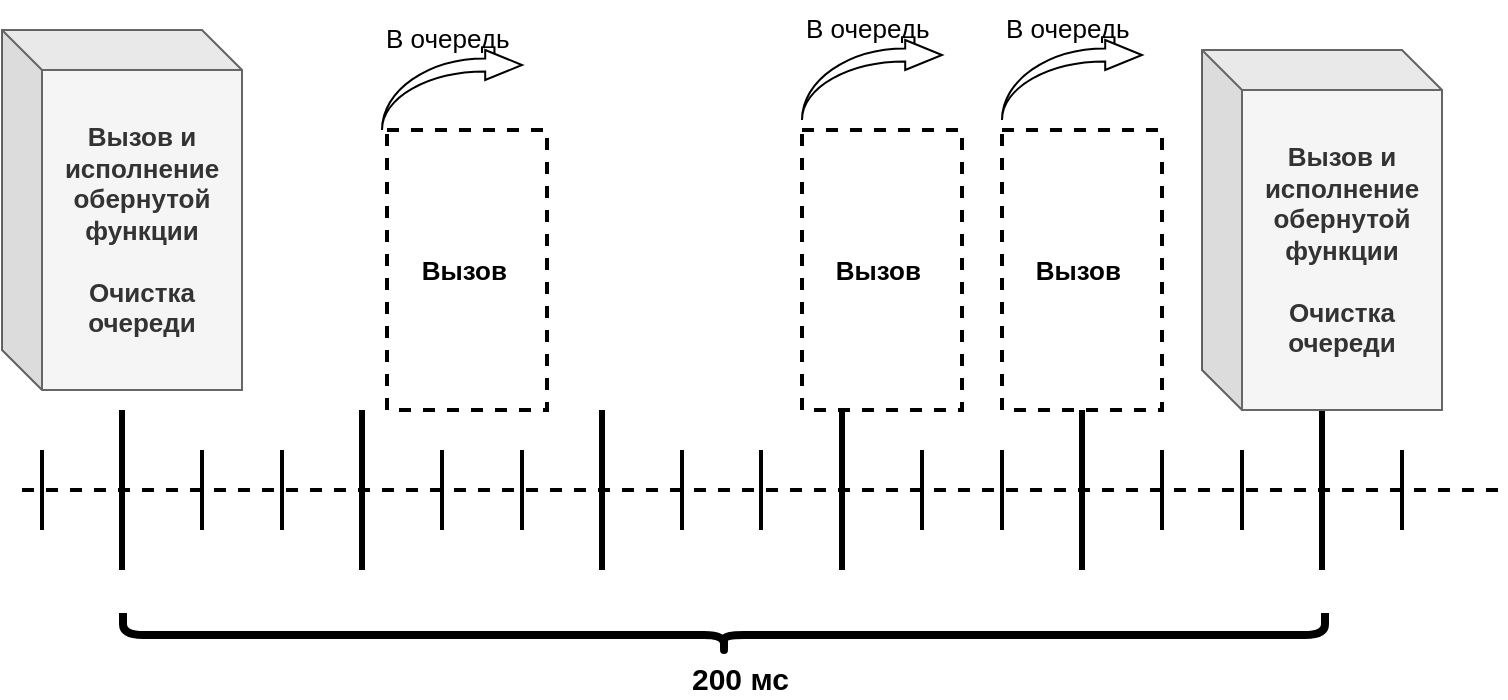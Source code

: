 <mxfile version="10.7.3" type="device"><diagram id="vzSekI6yQnqHCfxrjbd4" name="Page-1"><mxGraphModel dx="1162" dy="623" grid="1" gridSize="10" guides="1" tooltips="1" connect="1" arrows="1" fold="1" page="1" pageScale="1" pageWidth="827" pageHeight="1169" math="0" shadow="0"><root><mxCell id="0"/><mxCell id="1" parent="0"/><mxCell id="IEjyLDN06uqT03dMmVf8-2" value="" style="endArrow=none;dashed=1;html=1;strokeWidth=2;fontSize=13;" parent="1" edge="1"><mxGeometry width="50" height="50" relative="1" as="geometry"><mxPoint x="30" y="260" as="sourcePoint"/><mxPoint x="770" y="260" as="targetPoint"/></mxGeometry></mxCell><mxCell id="IEjyLDN06uqT03dMmVf8-5" value="" style="endArrow=none;html=1;strokeWidth=3;fontSize=13;" parent="1" edge="1"><mxGeometry width="50" height="50" relative="1" as="geometry"><mxPoint x="80" y="220" as="sourcePoint"/><mxPoint x="80" y="300" as="targetPoint"/></mxGeometry></mxCell><mxCell id="IEjyLDN06uqT03dMmVf8-7" value="" style="endArrow=none;html=1;strokeWidth=3;fontSize=13;" parent="1" edge="1"><mxGeometry width="50" height="50" relative="1" as="geometry"><mxPoint x="200" y="220" as="sourcePoint"/><mxPoint x="200" y="300" as="targetPoint"/></mxGeometry></mxCell><mxCell id="IEjyLDN06uqT03dMmVf8-8" value="" style="endArrow=none;html=1;strokeWidth=3;fontSize=13;" parent="1" edge="1"><mxGeometry width="50" height="50" relative="1" as="geometry"><mxPoint x="320" y="220" as="sourcePoint"/><mxPoint x="320" y="300" as="targetPoint"/></mxGeometry></mxCell><mxCell id="IEjyLDN06uqT03dMmVf8-9" value="" style="endArrow=none;html=1;strokeWidth=3;fontSize=13;" parent="1" edge="1"><mxGeometry width="50" height="50" relative="1" as="geometry"><mxPoint x="440" y="220" as="sourcePoint"/><mxPoint x="440" y="300" as="targetPoint"/></mxGeometry></mxCell><mxCell id="IEjyLDN06uqT03dMmVf8-10" value="" style="endArrow=none;html=1;strokeWidth=3;fontSize=13;" parent="1" edge="1"><mxGeometry width="50" height="50" relative="1" as="geometry"><mxPoint x="560" y="220" as="sourcePoint"/><mxPoint x="560" y="300" as="targetPoint"/></mxGeometry></mxCell><mxCell id="IEjyLDN06uqT03dMmVf8-11" value="" style="endArrow=none;html=1;strokeWidth=3;fontSize=13;" parent="1" edge="1"><mxGeometry width="50" height="50" relative="1" as="geometry"><mxPoint x="680" y="220" as="sourcePoint"/><mxPoint x="680" y="300" as="targetPoint"/></mxGeometry></mxCell><mxCell id="IEjyLDN06uqT03dMmVf8-13" value="Вызов и исполнение&lt;br style=&quot;font-size: 13px;&quot;&gt;обернутой функции&lt;br style=&quot;font-size: 13px;&quot;&gt;&lt;br style=&quot;font-size: 13px;&quot;&gt;Очистка очереди&lt;br style=&quot;font-size: 13px;&quot;&gt;" style="shape=cube;html=1;boundedLbl=1;backgroundOutline=1;darkOpacity=0.05;darkOpacity2=0.1;fillColor=#f5f5f5;strokeColor=#666666;fontColor=#333333;verticalAlign=middle;align=center;whiteSpace=wrap;horizontal=1;fontSize=13;fontStyle=1" parent="1" vertex="1"><mxGeometry x="20" y="30" width="120" height="180" as="geometry"/></mxCell><mxCell id="IEjyLDN06uqT03dMmVf8-14" value="" style="shape=curlyBracket;whiteSpace=wrap;html=1;rounded=1;rotation=-90;strokeWidth=4;size=0.45;fontSize=13;" parent="1" vertex="1"><mxGeometry x="371" y="31" width="20" height="601" as="geometry"/></mxCell><mxCell id="IEjyLDN06uqT03dMmVf8-15" value="Вызов&amp;nbsp;" style="rounded=0;whiteSpace=wrap;html=1;strokeWidth=2;dashed=1;fontSize=13;fontStyle=1" parent="1" vertex="1"><mxGeometry x="212.5" y="80" width="80" height="140" as="geometry"/></mxCell><mxCell id="IEjyLDN06uqT03dMmVf8-16" value="Вызов&amp;nbsp;" style="rounded=0;whiteSpace=wrap;html=1;strokeWidth=2;dashed=1;fontSize=13;fontStyle=1" parent="1" vertex="1"><mxGeometry x="420" y="80" width="80" height="140" as="geometry"/></mxCell><mxCell id="IEjyLDN06uqT03dMmVf8-17" value="Вызов и исполнение&lt;br style=&quot;font-size: 13px;&quot;&gt;обернутой функции&lt;br style=&quot;font-size: 13px;&quot;&gt;&lt;br style=&quot;font-size: 13px;&quot;&gt;Очистка очереди&lt;br style=&quot;font-size: 13px;&quot;&gt;" style="shape=cube;whiteSpace=wrap;html=1;boundedLbl=1;backgroundOutline=1;darkOpacity=0.05;darkOpacity2=0.1;fillColor=#f5f5f5;strokeColor=#666666;fontColor=#333333;fontSize=13;fontStyle=1" parent="1" vertex="1"><mxGeometry x="620" y="40" width="120" height="180" as="geometry"/></mxCell><mxCell id="IEjyLDN06uqT03dMmVf8-18" value="Вызов&amp;nbsp;" style="rounded=0;whiteSpace=wrap;html=1;strokeWidth=2;dashed=1;fontSize=13;fontStyle=1" parent="1" vertex="1"><mxGeometry x="520" y="80" width="80" height="140" as="geometry"/></mxCell><mxCell id="IEjyLDN06uqT03dMmVf8-19" value="200 мс" style="text;html=1;resizable=0;points=[];autosize=1;align=left;verticalAlign=top;spacingTop=-4;fontSize=15;fontStyle=1" parent="1" vertex="1"><mxGeometry x="363" y="343" width="50" height="20" as="geometry"/></mxCell><mxCell id="IEjyLDN06uqT03dMmVf8-20" value="" style="endArrow=none;html=1;strokeWidth=2;fontSize=13;" parent="1" edge="1"><mxGeometry width="50" height="50" relative="1" as="geometry"><mxPoint x="120" y="240" as="sourcePoint"/><mxPoint x="120" y="280" as="targetPoint"/></mxGeometry></mxCell><mxCell id="IEjyLDN06uqT03dMmVf8-24" value="" style="endArrow=none;html=1;strokeWidth=2;fontSize=13;" parent="1" edge="1"><mxGeometry width="50" height="50" relative="1" as="geometry"><mxPoint x="160" y="240" as="sourcePoint"/><mxPoint x="160" y="280" as="targetPoint"/></mxGeometry></mxCell><mxCell id="IEjyLDN06uqT03dMmVf8-25" value="" style="endArrow=none;html=1;strokeWidth=2;fontSize=13;" parent="1" edge="1"><mxGeometry width="50" height="50" relative="1" as="geometry"><mxPoint x="240" y="240" as="sourcePoint"/><mxPoint x="240" y="280" as="targetPoint"/></mxGeometry></mxCell><mxCell id="IEjyLDN06uqT03dMmVf8-26" value="" style="endArrow=none;html=1;strokeWidth=2;fontSize=13;" parent="1" edge="1"><mxGeometry width="50" height="50" relative="1" as="geometry"><mxPoint x="280" y="240" as="sourcePoint"/><mxPoint x="280" y="280" as="targetPoint"/></mxGeometry></mxCell><mxCell id="IEjyLDN06uqT03dMmVf8-27" value="" style="endArrow=none;html=1;strokeWidth=2;fontSize=13;" parent="1" edge="1"><mxGeometry width="50" height="50" relative="1" as="geometry"><mxPoint x="360" y="240" as="sourcePoint"/><mxPoint x="360" y="280" as="targetPoint"/></mxGeometry></mxCell><mxCell id="IEjyLDN06uqT03dMmVf8-28" value="" style="endArrow=none;html=1;strokeWidth=2;fontSize=13;" parent="1" edge="1"><mxGeometry width="50" height="50" relative="1" as="geometry"><mxPoint x="399.5" y="240" as="sourcePoint"/><mxPoint x="399.5" y="280" as="targetPoint"/></mxGeometry></mxCell><mxCell id="IEjyLDN06uqT03dMmVf8-29" value="" style="endArrow=none;html=1;strokeWidth=2;fontSize=13;" parent="1" edge="1"><mxGeometry width="50" height="50" relative="1" as="geometry"><mxPoint x="480" y="240" as="sourcePoint"/><mxPoint x="480" y="280" as="targetPoint"/></mxGeometry></mxCell><mxCell id="IEjyLDN06uqT03dMmVf8-32" value="" style="endArrow=none;html=1;strokeWidth=2;fontSize=13;" parent="1" edge="1"><mxGeometry width="50" height="50" relative="1" as="geometry"><mxPoint x="520" y="240" as="sourcePoint"/><mxPoint x="520" y="280" as="targetPoint"/></mxGeometry></mxCell><mxCell id="IEjyLDN06uqT03dMmVf8-33" value="" style="endArrow=none;html=1;strokeWidth=2;fontSize=13;" parent="1" edge="1"><mxGeometry width="50" height="50" relative="1" as="geometry"><mxPoint x="600" y="240" as="sourcePoint"/><mxPoint x="600" y="280" as="targetPoint"/></mxGeometry></mxCell><mxCell id="IEjyLDN06uqT03dMmVf8-34" value="" style="endArrow=none;html=1;strokeWidth=2;fontSize=13;" parent="1" edge="1"><mxGeometry width="50" height="50" relative="1" as="geometry"><mxPoint x="640" y="240" as="sourcePoint"/><mxPoint x="640" y="280" as="targetPoint"/></mxGeometry></mxCell><mxCell id="IEjyLDN06uqT03dMmVf8-35" value="" style="endArrow=none;html=1;strokeWidth=2;fontSize=13;" parent="1" edge="1"><mxGeometry width="50" height="50" relative="1" as="geometry"><mxPoint x="720" y="240" as="sourcePoint"/><mxPoint x="720" y="280" as="targetPoint"/></mxGeometry></mxCell><mxCell id="IEjyLDN06uqT03dMmVf8-36" value="" style="endArrow=none;html=1;strokeWidth=2;fontSize=13;" parent="1" edge="1"><mxGeometry width="50" height="50" relative="1" as="geometry"><mxPoint x="40" y="240" as="sourcePoint"/><mxPoint x="40" y="280" as="targetPoint"/></mxGeometry></mxCell><mxCell id="mTl7XIfSAS-2MwqaoQYx-5" value="" style="group" vertex="1" connectable="0" parent="1"><mxGeometry x="210" y="20" width="80" height="60" as="geometry"/></mxCell><mxCell id="mTl7XIfSAS-2MwqaoQYx-7" value="" style="group" vertex="1" connectable="0" parent="mTl7XIfSAS-2MwqaoQYx-5"><mxGeometry width="80" height="60" as="geometry"/></mxCell><mxCell id="mTl7XIfSAS-2MwqaoQYx-2" value="" style="html=1;shadow=0;dashed=0;align=center;verticalAlign=middle;shape=mxgraph.arrows2.jumpInArrow;dy=3.3;dx=18.4;arrowHead=15;fontSize=13;" vertex="1" parent="mTl7XIfSAS-2MwqaoQYx-7"><mxGeometry y="20" width="70" height="40" as="geometry"/></mxCell><mxCell id="mTl7XIfSAS-2MwqaoQYx-4" value="В очередь" style="text;html=1;fontSize=13;fontStyle=0" vertex="1" parent="mTl7XIfSAS-2MwqaoQYx-7"><mxGeometry width="80" height="30" as="geometry"/></mxCell><mxCell id="mTl7XIfSAS-2MwqaoQYx-8" value="" style="group" vertex="1" connectable="0" parent="1"><mxGeometry x="420" y="15" width="80" height="60" as="geometry"/></mxCell><mxCell id="mTl7XIfSAS-2MwqaoQYx-9" value="" style="html=1;shadow=0;dashed=0;align=center;verticalAlign=middle;shape=mxgraph.arrows2.jumpInArrow;dy=3.3;dx=18.4;arrowHead=15;fontSize=13;" vertex="1" parent="mTl7XIfSAS-2MwqaoQYx-8"><mxGeometry y="20" width="70" height="40" as="geometry"/></mxCell><mxCell id="mTl7XIfSAS-2MwqaoQYx-10" value="В очередь" style="text;html=1;fontSize=13;fontStyle=0" vertex="1" parent="mTl7XIfSAS-2MwqaoQYx-8"><mxGeometry width="80" height="30" as="geometry"/></mxCell><mxCell id="mTl7XIfSAS-2MwqaoQYx-11" value="" style="group" vertex="1" connectable="0" parent="1"><mxGeometry x="520" y="15" width="80" height="60" as="geometry"/></mxCell><mxCell id="mTl7XIfSAS-2MwqaoQYx-12" value="" style="html=1;shadow=0;dashed=0;align=center;verticalAlign=middle;shape=mxgraph.arrows2.jumpInArrow;dy=3.3;dx=18.4;arrowHead=15;fontSize=13;" vertex="1" parent="mTl7XIfSAS-2MwqaoQYx-11"><mxGeometry y="20" width="70" height="40" as="geometry"/></mxCell><mxCell id="mTl7XIfSAS-2MwqaoQYx-13" value="В очередь" style="text;html=1;fontSize=13;fontStyle=0" vertex="1" parent="mTl7XIfSAS-2MwqaoQYx-11"><mxGeometry width="80" height="30" as="geometry"/></mxCell></root></mxGraphModel></diagram></mxfile>
